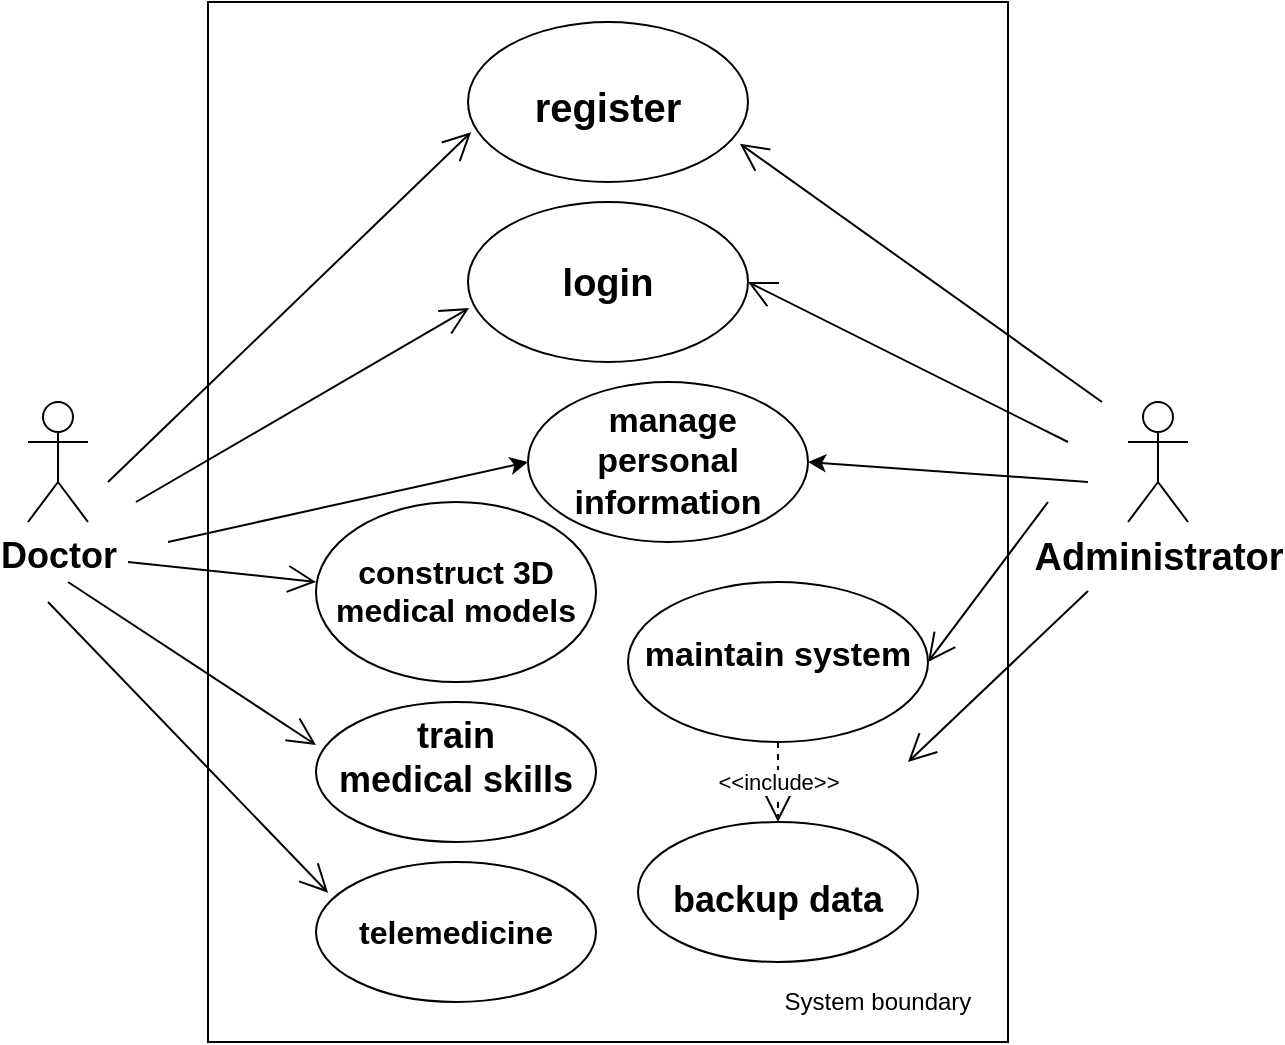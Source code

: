 <mxfile version="15.3.2" type="github">
  <diagram id="IKTnQqFtLfWjOVM5KkCs" name="Page-1">
    <mxGraphModel dx="1002" dy="682" grid="1" gridSize="10" guides="1" tooltips="1" connect="1" arrows="1" fold="1" page="1" pageScale="1" pageWidth="827" pageHeight="1169" math="0" shadow="0">
      <root>
        <mxCell id="0" />
        <mxCell id="1" parent="0" />
        <mxCell id="PxKvnaStJWQL-dz4j-eh-23" value="" style="rounded=0;whiteSpace=wrap;html=1;verticalAlign=top;" parent="1" vertex="1">
          <mxGeometry x="220" y="40" width="400" height="520" as="geometry" />
        </mxCell>
        <mxCell id="PxKvnaStJWQL-dz4j-eh-1" value="&lt;b&gt;&lt;font style=&quot;font-size: 18px&quot;&gt;Doctor&lt;/font&gt;&lt;/b&gt;" style="shape=umlActor;verticalLabelPosition=bottom;verticalAlign=top;html=1;" parent="1" vertex="1">
          <mxGeometry x="130" y="240" width="30" height="60" as="geometry" />
        </mxCell>
        <mxCell id="PxKvnaStJWQL-dz4j-eh-2" value="&lt;b&gt;&lt;font style=&quot;font-size: 19px&quot;&gt;Administrator&lt;/font&gt;&lt;/b&gt;" style="shape=umlActor;verticalLabelPosition=bottom;verticalAlign=top;html=1;" parent="1" vertex="1">
          <mxGeometry x="680" y="240" width="30" height="60" as="geometry" />
        </mxCell>
        <mxCell id="PxKvnaStJWQL-dz4j-eh-4" value="&lt;b style=&quot;font-size: 20px&quot;&gt;&lt;font style=&quot;font-size: 20px&quot;&gt;&lt;br&gt;register&lt;/font&gt;&lt;/b&gt;" style="ellipse;whiteSpace=wrap;html=1;verticalAlign=top;" parent="1" vertex="1">
          <mxGeometry x="350" y="50" width="140" height="80" as="geometry" />
        </mxCell>
        <mxCell id="PxKvnaStJWQL-dz4j-eh-5" value="&lt;b style=&quot;font-size: 16px&quot;&gt;&lt;br&gt;telemedicine&lt;/b&gt;" style="ellipse;whiteSpace=wrap;html=1;verticalAlign=top;" parent="1" vertex="1">
          <mxGeometry x="274" y="470" width="140" height="70" as="geometry" />
        </mxCell>
        <mxCell id="PxKvnaStJWQL-dz4j-eh-6" value="&lt;b&gt;&lt;font style=&quot;font-size: 16px&quot;&gt;&lt;br&gt;construct 3D medical models&lt;/font&gt;&lt;/b&gt;" style="ellipse;whiteSpace=wrap;html=1;verticalAlign=top;" parent="1" vertex="1">
          <mxGeometry x="274" y="290" width="140" height="90" as="geometry" />
        </mxCell>
        <mxCell id="PxKvnaStJWQL-dz4j-eh-8" value="&lt;b style=&quot;font-size: 19px&quot;&gt;&lt;br&gt;login&lt;/b&gt;" style="ellipse;whiteSpace=wrap;html=1;verticalAlign=top;" parent="1" vertex="1">
          <mxGeometry x="350" y="140" width="140" height="80" as="geometry" />
        </mxCell>
        <mxCell id="PxKvnaStJWQL-dz4j-eh-9" value="&lt;b&gt;&lt;font style=&quot;font-size: 18px&quot;&gt;train &lt;br&gt;medical skills&lt;/font&gt;&lt;/b&gt;" style="ellipse;whiteSpace=wrap;html=1;verticalAlign=top;" parent="1" vertex="1">
          <mxGeometry x="274" y="390" width="140" height="70" as="geometry" />
        </mxCell>
        <mxCell id="PxKvnaStJWQL-dz4j-eh-10" value="" style="endArrow=open;endFill=1;endSize=12;html=1;entryX=0.011;entryY=0.689;entryDx=0;entryDy=0;entryPerimeter=0;" parent="1" target="PxKvnaStJWQL-dz4j-eh-4" edge="1">
          <mxGeometry width="160" relative="1" as="geometry">
            <mxPoint x="170" y="280" as="sourcePoint" />
            <mxPoint x="330" y="280" as="targetPoint" />
          </mxGeometry>
        </mxCell>
        <mxCell id="PxKvnaStJWQL-dz4j-eh-11" value="" style="endArrow=open;endFill=1;endSize=12;html=1;entryX=0.004;entryY=0.663;entryDx=0;entryDy=0;entryPerimeter=0;" parent="1" target="PxKvnaStJWQL-dz4j-eh-8" edge="1">
          <mxGeometry width="160" relative="1" as="geometry">
            <mxPoint x="184" y="290" as="sourcePoint" />
            <mxPoint x="344" y="290" as="targetPoint" />
          </mxGeometry>
        </mxCell>
        <mxCell id="PxKvnaStJWQL-dz4j-eh-12" value="" style="endArrow=open;endFill=1;endSize=12;html=1;entryX=0;entryY=0.444;entryDx=0;entryDy=0;entryPerimeter=0;" parent="1" target="PxKvnaStJWQL-dz4j-eh-6" edge="1">
          <mxGeometry width="160" relative="1" as="geometry">
            <mxPoint x="180" y="320" as="sourcePoint" />
            <mxPoint x="220" y="350" as="targetPoint" />
          </mxGeometry>
        </mxCell>
        <mxCell id="PxKvnaStJWQL-dz4j-eh-13" value="" style="endArrow=open;endFill=1;endSize=12;html=1;entryX=0;entryY=0.307;entryDx=0;entryDy=0;entryPerimeter=0;" parent="1" target="PxKvnaStJWQL-dz4j-eh-9" edge="1">
          <mxGeometry width="160" relative="1" as="geometry">
            <mxPoint x="150" y="330" as="sourcePoint" />
            <mxPoint x="310" y="340" as="targetPoint" />
          </mxGeometry>
        </mxCell>
        <mxCell id="PxKvnaStJWQL-dz4j-eh-14" value="" style="endArrow=open;endFill=1;endSize=12;html=1;entryX=0.043;entryY=0.219;entryDx=0;entryDy=0;entryPerimeter=0;" parent="1" target="PxKvnaStJWQL-dz4j-eh-5" edge="1">
          <mxGeometry width="160" relative="1" as="geometry">
            <mxPoint x="140" y="340" as="sourcePoint" />
            <mxPoint x="300" y="340" as="targetPoint" />
          </mxGeometry>
        </mxCell>
        <mxCell id="PxKvnaStJWQL-dz4j-eh-15" value="" style="endArrow=open;endFill=1;endSize=12;html=1;entryX=0.971;entryY=0.761;entryDx=0;entryDy=0;entryPerimeter=0;" parent="1" target="PxKvnaStJWQL-dz4j-eh-4" edge="1">
          <mxGeometry width="160" relative="1" as="geometry">
            <mxPoint x="667" y="240" as="sourcePoint" />
            <mxPoint x="827" y="240" as="targetPoint" />
          </mxGeometry>
        </mxCell>
        <mxCell id="PxKvnaStJWQL-dz4j-eh-16" value="" style="endArrow=open;endFill=1;endSize=12;html=1;entryX=1;entryY=0.5;entryDx=0;entryDy=0;" parent="1" target="PxKvnaStJWQL-dz4j-eh-8" edge="1">
          <mxGeometry width="160" relative="1" as="geometry">
            <mxPoint x="650" y="260" as="sourcePoint" />
            <mxPoint x="810" y="260" as="targetPoint" />
          </mxGeometry>
        </mxCell>
        <mxCell id="PxKvnaStJWQL-dz4j-eh-17" value="&lt;b style=&quot;font-size: 17px&quot;&gt;&lt;br&gt;maintain system&lt;/b&gt;" style="ellipse;whiteSpace=wrap;html=1;verticalAlign=top;" parent="1" vertex="1">
          <mxGeometry x="430" y="330" width="150" height="80" as="geometry" />
        </mxCell>
        <mxCell id="PxKvnaStJWQL-dz4j-eh-18" value="&lt;b style=&quot;font-size: 18px&quot;&gt;&lt;br&gt;backup data&lt;/b&gt;" style="ellipse;whiteSpace=wrap;html=1;verticalAlign=top;" parent="1" vertex="1">
          <mxGeometry x="435" y="450" width="140" height="70" as="geometry" />
        </mxCell>
        <mxCell id="PxKvnaStJWQL-dz4j-eh-19" value="" style="endArrow=open;endFill=1;endSize=12;html=1;entryX=1;entryY=0.5;entryDx=0;entryDy=0;" parent="1" target="PxKvnaStJWQL-dz4j-eh-17" edge="1">
          <mxGeometry width="160" relative="1" as="geometry">
            <mxPoint x="640" y="290" as="sourcePoint" />
            <mxPoint x="610" y="300" as="targetPoint" />
          </mxGeometry>
        </mxCell>
        <mxCell id="PxKvnaStJWQL-dz4j-eh-20" value="" style="endArrow=open;endFill=1;endSize=12;html=1;" parent="1" edge="1">
          <mxGeometry width="160" relative="1" as="geometry">
            <mxPoint x="660" y="334.5" as="sourcePoint" />
            <mxPoint x="570" y="420" as="targetPoint" />
          </mxGeometry>
        </mxCell>
        <mxCell id="PxKvnaStJWQL-dz4j-eh-21" value="&amp;lt;&amp;lt;include&amp;gt;&amp;gt;" style="endArrow=open;endSize=12;dashed=1;html=1;entryX=0.5;entryY=0;entryDx=0;entryDy=0;exitX=0.5;exitY=1;exitDx=0;exitDy=0;" parent="1" source="PxKvnaStJWQL-dz4j-eh-17" target="PxKvnaStJWQL-dz4j-eh-18" edge="1">
          <mxGeometry width="160" relative="1" as="geometry">
            <mxPoint x="530" y="340" as="sourcePoint" />
            <mxPoint x="690" y="340" as="targetPoint" />
          </mxGeometry>
        </mxCell>
        <mxCell id="PxKvnaStJWQL-dz4j-eh-24" value="System boundary" style="text;html=1;strokeColor=none;fillColor=none;align=center;verticalAlign=middle;whiteSpace=wrap;rounded=0;" parent="1" vertex="1">
          <mxGeometry x="490" y="530" width="130" height="20" as="geometry" />
        </mxCell>
        <mxCell id="H9fmTRa8-kzFGvgyObSL-1" value="&lt;b style=&quot;font-size: 17px&quot;&gt;&amp;nbsp;manage &lt;br&gt;personal information&lt;/b&gt;" style="ellipse;whiteSpace=wrap;html=1;" vertex="1" parent="1">
          <mxGeometry x="380" y="230" width="140" height="80" as="geometry" />
        </mxCell>
        <mxCell id="H9fmTRa8-kzFGvgyObSL-2" value="" style="endArrow=classic;html=1;entryX=0;entryY=0.5;entryDx=0;entryDy=0;" edge="1" parent="1" target="H9fmTRa8-kzFGvgyObSL-1">
          <mxGeometry width="50" height="50" relative="1" as="geometry">
            <mxPoint x="200" y="310" as="sourcePoint" />
            <mxPoint x="440" y="300" as="targetPoint" />
          </mxGeometry>
        </mxCell>
        <mxCell id="H9fmTRa8-kzFGvgyObSL-3" value="" style="endArrow=classic;html=1;" edge="1" parent="1">
          <mxGeometry width="50" height="50" relative="1" as="geometry">
            <mxPoint x="660" y="280" as="sourcePoint" />
            <mxPoint x="520" y="270" as="targetPoint" />
          </mxGeometry>
        </mxCell>
      </root>
    </mxGraphModel>
  </diagram>
</mxfile>
